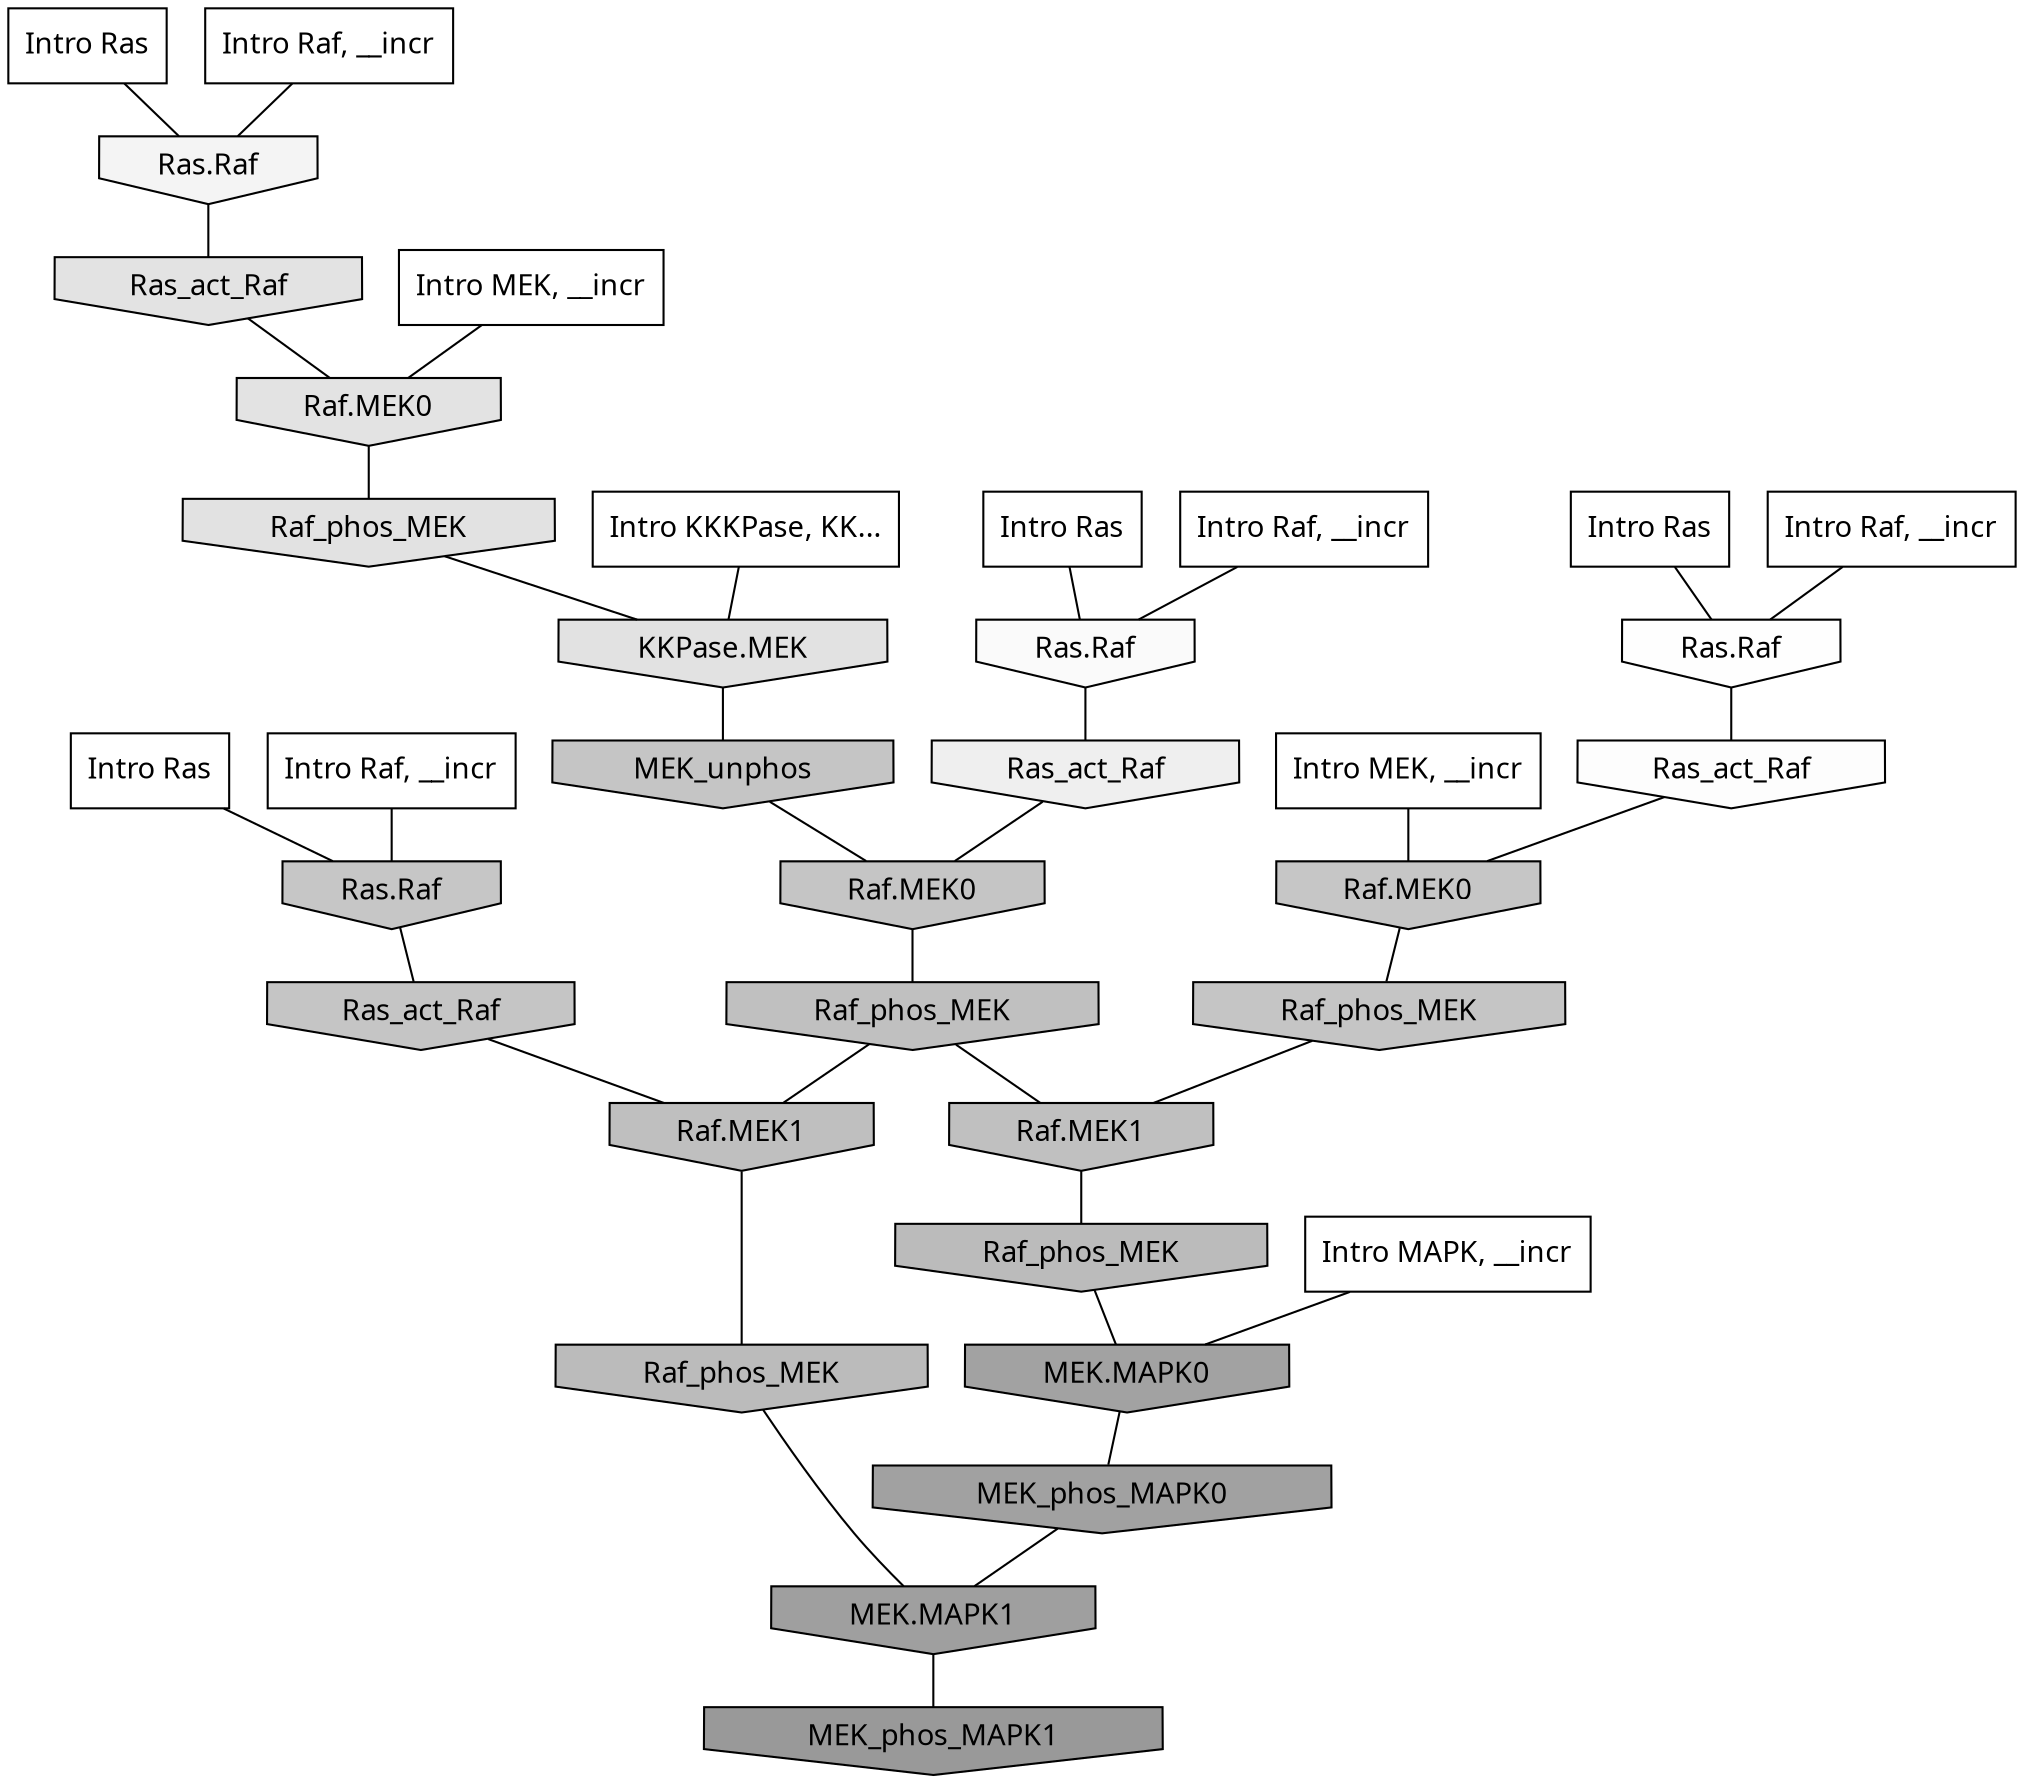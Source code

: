 digraph G{
  rankdir="TB";
  ranksep=0.30;
  node [fontname="CMU Serif"];
  edge [fontname="CMU Serif"];
  
  7 [label="Intro Ras", shape=rectangle, style=filled, fillcolor="0.000 0.000 1.000"]
  
  26 [label="Intro Ras", shape=rectangle, style=filled, fillcolor="0.000 0.000 1.000"]
  
  45 [label="Intro Ras", shape=rectangle, style=filled, fillcolor="0.000 0.000 1.000"]
  
  58 [label="Intro Ras", shape=rectangle, style=filled, fillcolor="0.000 0.000 1.000"]
  
  206 [label="Intro Raf, __incr", shape=rectangle, style=filled, fillcolor="0.000 0.000 1.000"]
  
  942 [label="Intro Raf, __incr", shape=rectangle, style=filled, fillcolor="0.000 0.000 1.000"]
  
  943 [label="Intro Raf, __incr", shape=rectangle, style=filled, fillcolor="0.000 0.000 1.000"]
  
  994 [label="Intro Raf, __incr", shape=rectangle, style=filled, fillcolor="0.000 0.000 1.000"]
  
  1164 [label="Intro MEK, __incr", shape=rectangle, style=filled, fillcolor="0.000 0.000 1.000"]
  
  1753 [label="Intro MEK, __incr", shape=rectangle, style=filled, fillcolor="0.000 0.000 1.000"]
  
  2538 [label="Intro MAPK, __incr", shape=rectangle, style=filled, fillcolor="0.000 0.000 1.000"]
  
  3151 [label="Intro KKKPase, KK...", shape=rectangle, style=filled, fillcolor="0.000 0.000 1.000"]
  
  3353 [label="Ras.Raf", shape=invhouse, style=filled, fillcolor="0.000 0.000 0.993"]
  
  3356 [label="Ras_act_Raf", shape=invhouse, style=filled, fillcolor="0.000 0.000 0.991"]
  
  3434 [label="Ras.Raf", shape=invhouse, style=filled, fillcolor="0.000 0.000 0.979"]
  
  3616 [label="Ras.Raf", shape=invhouse, style=filled, fillcolor="0.000 0.000 0.956"]
  
  3836 [label="Ras_act_Raf", shape=invhouse, style=filled, fillcolor="0.000 0.000 0.937"]
  
  4565 [label="Ras_act_Raf", shape=invhouse, style=filled, fillcolor="0.000 0.000 0.888"]
  
  4568 [label="Raf.MEK0", shape=invhouse, style=filled, fillcolor="0.000 0.000 0.887"]
  
  4641 [label="Raf_phos_MEK", shape=invhouse, style=filled, fillcolor="0.000 0.000 0.883"]
  
  4649 [label="KKPase.MEK", shape=invhouse, style=filled, fillcolor="0.000 0.000 0.883"]
  
  6717 [label="Raf.MEK0", shape=invhouse, style=filled, fillcolor="0.000 0.000 0.776"]
  
  6755 [label="Ras.Raf", shape=invhouse, style=filled, fillcolor="0.000 0.000 0.775"]
  
  6835 [label="Raf_phos_MEK", shape=invhouse, style=filled, fillcolor="0.000 0.000 0.772"]
  
  6846 [label="MEK_unphos", shape=invhouse, style=filled, fillcolor="0.000 0.000 0.772"]
  
  6853 [label="Raf.MEK0", shape=invhouse, style=filled, fillcolor="0.000 0.000 0.772"]
  
  6894 [label="Ras_act_Raf", shape=invhouse, style=filled, fillcolor="0.000 0.000 0.770"]
  
  7502 [label="Raf_phos_MEK", shape=invhouse, style=filled, fillcolor="0.000 0.000 0.751"]
  
  7504 [label="Raf.MEK1", shape=invhouse, style=filled, fillcolor="0.000 0.000 0.751"]
  
  7606 [label="Raf.MEK1", shape=invhouse, style=filled, fillcolor="0.000 0.000 0.748"]
  
  8041 [label="Raf_phos_MEK", shape=invhouse, style=filled, fillcolor="0.000 0.000 0.734"]
  
  8160 [label="Raf_phos_MEK", shape=invhouse, style=filled, fillcolor="0.000 0.000 0.731"]
  
  12559 [label="MEK.MAPK0", shape=invhouse, style=filled, fillcolor="0.000 0.000 0.636"]
  
  12834 [label="MEK_phos_MAPK0", shape=invhouse, style=filled, fillcolor="0.000 0.000 0.632"]
  
  13337 [label="MEK.MAPK1", shape=invhouse, style=filled, fillcolor="0.000 0.000 0.624"]
  
  15083 [label="MEK_phos_MAPK1", shape=invhouse, style=filled, fillcolor="0.000 0.000 0.600"]
  
  
  13337 -> 15083 [dir=none, color="0.000 0.000 0.000"] 
  12834 -> 13337 [dir=none, color="0.000 0.000 0.000"] 
  12559 -> 12834 [dir=none, color="0.000 0.000 0.000"] 
  8160 -> 13337 [dir=none, color="0.000 0.000 0.000"] 
  8041 -> 12559 [dir=none, color="0.000 0.000 0.000"] 
  7606 -> 8160 [dir=none, color="0.000 0.000 0.000"] 
  7504 -> 8041 [dir=none, color="0.000 0.000 0.000"] 
  7502 -> 7504 [dir=none, color="0.000 0.000 0.000"] 
  7502 -> 7606 [dir=none, color="0.000 0.000 0.000"] 
  6894 -> 7606 [dir=none, color="0.000 0.000 0.000"] 
  6853 -> 7502 [dir=none, color="0.000 0.000 0.000"] 
  6846 -> 6853 [dir=none, color="0.000 0.000 0.000"] 
  6835 -> 7504 [dir=none, color="0.000 0.000 0.000"] 
  6755 -> 6894 [dir=none, color="0.000 0.000 0.000"] 
  6717 -> 6835 [dir=none, color="0.000 0.000 0.000"] 
  4649 -> 6846 [dir=none, color="0.000 0.000 0.000"] 
  4641 -> 4649 [dir=none, color="0.000 0.000 0.000"] 
  4568 -> 4641 [dir=none, color="0.000 0.000 0.000"] 
  4565 -> 4568 [dir=none, color="0.000 0.000 0.000"] 
  3836 -> 6853 [dir=none, color="0.000 0.000 0.000"] 
  3616 -> 4565 [dir=none, color="0.000 0.000 0.000"] 
  3434 -> 3836 [dir=none, color="0.000 0.000 0.000"] 
  3356 -> 6717 [dir=none, color="0.000 0.000 0.000"] 
  3353 -> 3356 [dir=none, color="0.000 0.000 0.000"] 
  3151 -> 4649 [dir=none, color="0.000 0.000 0.000"] 
  2538 -> 12559 [dir=none, color="0.000 0.000 0.000"] 
  1753 -> 4568 [dir=none, color="0.000 0.000 0.000"] 
  1164 -> 6717 [dir=none, color="0.000 0.000 0.000"] 
  994 -> 3616 [dir=none, color="0.000 0.000 0.000"] 
  943 -> 6755 [dir=none, color="0.000 0.000 0.000"] 
  942 -> 3353 [dir=none, color="0.000 0.000 0.000"] 
  206 -> 3434 [dir=none, color="0.000 0.000 0.000"] 
  58 -> 3353 [dir=none, color="0.000 0.000 0.000"] 
  45 -> 6755 [dir=none, color="0.000 0.000 0.000"] 
  26 -> 3434 [dir=none, color="0.000 0.000 0.000"] 
  7 -> 3616 [dir=none, color="0.000 0.000 0.000"] 
  
  }
